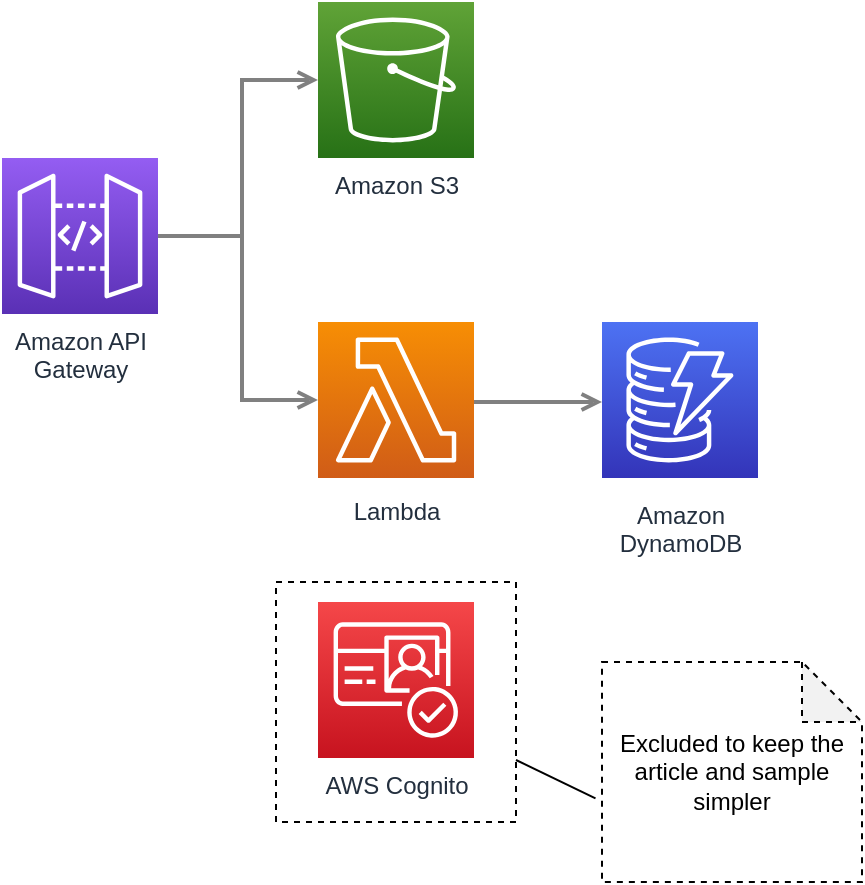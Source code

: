 <mxfile version="15.1.3" type="device"><diagram id="Ht1M8jgEwFfnCIfOTk4-" name="Page-1"><mxGraphModel dx="1106" dy="800" grid="1" gridSize="10" guides="1" tooltips="1" connect="1" arrows="1" fold="1" page="1" pageScale="1" pageWidth="1169" pageHeight="827" math="0" shadow="0"><root><mxCell id="0"/><mxCell id="1" parent="0"/><mxCell id="UApN72BsKYWic6dluy-2-2" value="" style="rounded=0;whiteSpace=wrap;html=1;fillColor=none;dashed=1;" vertex="1" parent="1"><mxGeometry x="217" y="370" width="120" height="120" as="geometry"/></mxCell><mxCell id="nkhSQXfFp0P0pOoWo3UG-1" value="Amazon API&lt;br&gt;Gateway&lt;br&gt;" style="outlineConnect=0;fontColor=#232F3E;gradientColor=#945DF2;gradientDirection=north;fillColor=#5A30B5;strokeColor=#ffffff;dashed=0;verticalLabelPosition=bottom;verticalAlign=top;align=center;html=1;fontSize=12;fontStyle=0;aspect=fixed;shape=mxgraph.aws4.resourceIcon;resIcon=mxgraph.aws4.api_gateway;labelBackgroundColor=#ffffff;" parent="1" vertex="1"><mxGeometry x="80" y="158" width="78" height="78" as="geometry"/></mxCell><mxCell id="nkhSQXfFp0P0pOoWo3UG-2" value="Lambda" style="outlineConnect=0;fontColor=#232F3E;gradientColor=#F78E04;gradientDirection=north;fillColor=#D05C17;strokeColor=#ffffff;dashed=0;verticalLabelPosition=bottom;verticalAlign=top;align=center;html=1;fontSize=12;fontStyle=0;aspect=fixed;shape=mxgraph.aws4.resourceIcon;resIcon=mxgraph.aws4.lambda;labelBackgroundColor=#ffffff;spacingTop=3;" parent="1" vertex="1"><mxGeometry x="238" y="240" width="78" height="78" as="geometry"/></mxCell><mxCell id="nkhSQXfFp0P0pOoWo3UG-4" value="Amazon S3" style="outlineConnect=0;fontColor=#232F3E;gradientColor=#60A337;gradientDirection=north;fillColor=#277116;strokeColor=#ffffff;dashed=0;verticalLabelPosition=bottom;verticalAlign=top;align=center;html=1;fontSize=12;fontStyle=0;aspect=fixed;shape=mxgraph.aws4.resourceIcon;resIcon=mxgraph.aws4.s3;labelBackgroundColor=#ffffff;" parent="1" vertex="1"><mxGeometry x="238.0" y="80" width="78" height="78" as="geometry"/></mxCell><mxCell id="nkhSQXfFp0P0pOoWo3UG-5" value="Amazon&lt;br&gt;DynamoDB&lt;br&gt;" style="outlineConnect=0;fontColor=#232F3E;gradientColor=#4D72F3;gradientDirection=north;fillColor=#3334B9;strokeColor=#ffffff;dashed=0;verticalLabelPosition=bottom;verticalAlign=top;align=center;html=1;fontSize=12;fontStyle=0;aspect=fixed;shape=mxgraph.aws4.resourceIcon;resIcon=mxgraph.aws4.dynamodb;labelBackgroundColor=#ffffff;spacingTop=5;" parent="1" vertex="1"><mxGeometry x="380.0" y="240" width="78" height="78" as="geometry"/></mxCell><mxCell id="nkhSQXfFp0P0pOoWo3UG-6" value="" style="edgeStyle=orthogonalEdgeStyle;rounded=0;orthogonalLoop=1;jettySize=auto;html=1;startArrow=none;startFill=0;endArrow=open;endFill=0;strokeWidth=2;strokeColor=#808080;" parent="1" source="nkhSQXfFp0P0pOoWo3UG-1" target="nkhSQXfFp0P0pOoWo3UG-4" edge="1"><mxGeometry relative="1" as="geometry"><mxPoint x="180" y="220" as="sourcePoint"/><mxPoint x="690.5" y="-237.5" as="targetPoint"/><Array as="points"><mxPoint x="200" y="197"/><mxPoint x="200" y="119"/></Array></mxGeometry></mxCell><mxCell id="nkhSQXfFp0P0pOoWo3UG-7" value="" style="edgeStyle=orthogonalEdgeStyle;rounded=0;orthogonalLoop=1;jettySize=auto;html=1;startArrow=none;startFill=0;endArrow=open;endFill=0;strokeWidth=2;strokeColor=#808080;" parent="1" source="nkhSQXfFp0P0pOoWo3UG-1" target="nkhSQXfFp0P0pOoWo3UG-2" edge="1"><mxGeometry relative="1" as="geometry"><mxPoint x="168" y="207" as="sourcePoint"/><mxPoint x="220" y="300" as="targetPoint"/><Array as="points"><mxPoint x="200" y="197"/><mxPoint x="200" y="279"/></Array></mxGeometry></mxCell><mxCell id="nkhSQXfFp0P0pOoWo3UG-10" value="" style="edgeStyle=orthogonalEdgeStyle;rounded=0;orthogonalLoop=1;jettySize=auto;html=1;startArrow=none;startFill=0;endArrow=open;endFill=0;strokeWidth=2;strokeColor=#808080;" parent="1" target="nkhSQXfFp0P0pOoWo3UG-5" edge="1"><mxGeometry relative="1" as="geometry"><mxPoint x="316" y="280" as="sourcePoint"/><mxPoint x="396" y="272" as="targetPoint"/><Array as="points"><mxPoint x="380" y="280"/><mxPoint x="380" y="280"/></Array></mxGeometry></mxCell><mxCell id="UApN72BsKYWic6dluy-2-1" value="AWS Cognito" style="sketch=0;points=[[0,0,0],[0.25,0,0],[0.5,0,0],[0.75,0,0],[1,0,0],[0,1,0],[0.25,1,0],[0.5,1,0],[0.75,1,0],[1,1,0],[0,0.25,0],[0,0.5,0],[0,0.75,0],[1,0.25,0],[1,0.5,0],[1,0.75,0]];outlineConnect=0;fontColor=#232F3E;gradientColor=#F54749;gradientDirection=north;fillColor=#C7131F;strokeColor=#ffffff;dashed=0;verticalLabelPosition=bottom;verticalAlign=top;align=center;html=1;fontSize=12;fontStyle=0;aspect=fixed;shape=mxgraph.aws4.resourceIcon;resIcon=mxgraph.aws4.cognito;" vertex="1" parent="1"><mxGeometry x="238" y="380" width="78" height="78" as="geometry"/></mxCell><mxCell id="UApN72BsKYWic6dluy-2-3" value="Excluded to keep the article and sample simpler" style="shape=note;whiteSpace=wrap;html=1;backgroundOutline=1;darkOpacity=0.05;dashed=1;" vertex="1" parent="1"><mxGeometry x="380" y="410" width="130" height="110" as="geometry"/></mxCell><mxCell id="UApN72BsKYWic6dluy-2-8" value="" style="endArrow=none;html=1;entryX=-0.025;entryY=0.62;entryDx=0;entryDy=0;entryPerimeter=0;" edge="1" parent="1" source="UApN72BsKYWic6dluy-2-2" target="UApN72BsKYWic6dluy-2-3"><mxGeometry width="50" height="50" relative="1" as="geometry"><mxPoint x="470" y="680" as="sourcePoint"/><mxPoint x="520" y="630" as="targetPoint"/></mxGeometry></mxCell></root></mxGraphModel></diagram></mxfile>